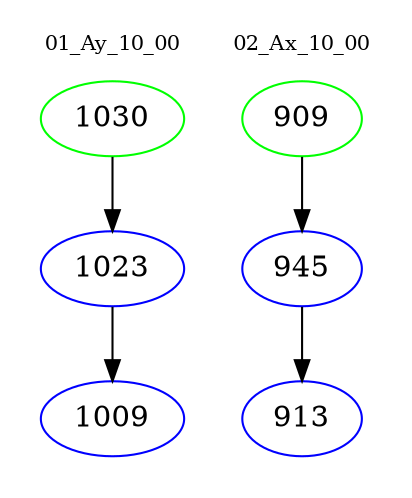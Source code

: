 digraph{
subgraph cluster_0 {
color = white
label = "01_Ay_10_00";
fontsize=10;
T0_1030 [label="1030", color="green"]
T0_1030 -> T0_1023 [color="black"]
T0_1023 [label="1023", color="blue"]
T0_1023 -> T0_1009 [color="black"]
T0_1009 [label="1009", color="blue"]
}
subgraph cluster_1 {
color = white
label = "02_Ax_10_00";
fontsize=10;
T1_909 [label="909", color="green"]
T1_909 -> T1_945 [color="black"]
T1_945 [label="945", color="blue"]
T1_945 -> T1_913 [color="black"]
T1_913 [label="913", color="blue"]
}
}
